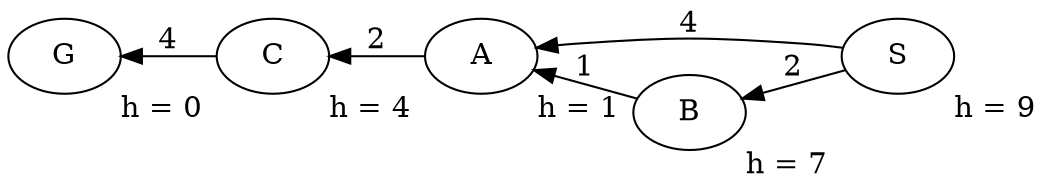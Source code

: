 digraph {
    rankdir=RL;
	S	 [label=S, xlabel="h = 9"];
	A	 [label=A, xlabel="h = 1"];
	S -> A	 [label=4];
	B	 [ label=B, xlabel="h = 7"]
	S -> B	 [label=2]
	C	 [ label=C, xlabel="h = 4"]
	A -> C	 [label=2]
	B -> A	 [label=1]
	G	 [height=0.5, xlabel="h = 0"]
	C -> G	 [label=4 ]
}
